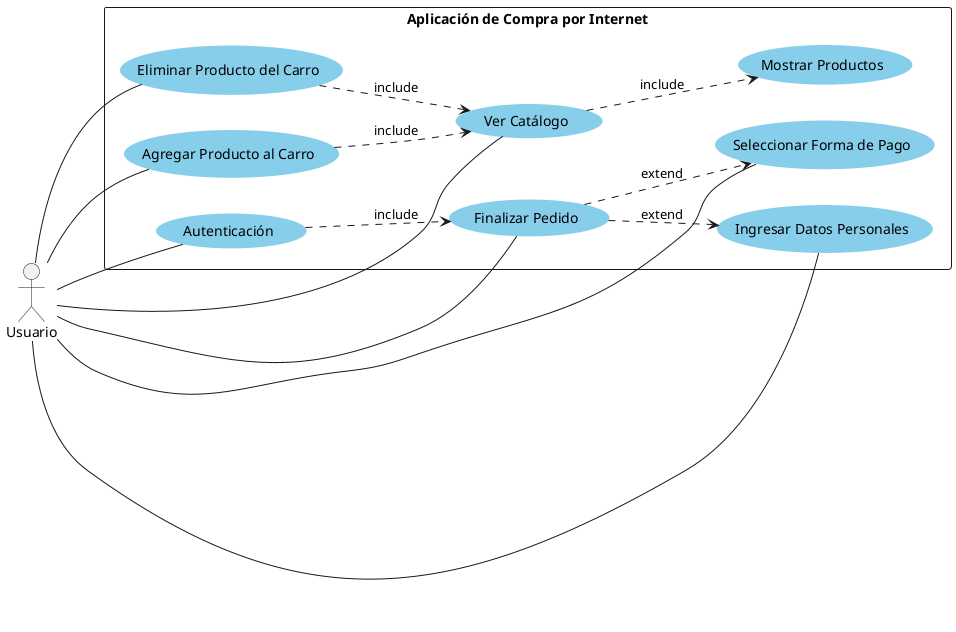 @startuml

left to right direction
actor Usuario as U
rectangle "Aplicación de Compra por Internet" {
  U -- (Autenticación)
  U -- (Ver Catálogo)
  U -- (Agregar Producto al Carro)
  U -- (Eliminar Producto del Carro)
  U -- (Finalizar Pedido)
  U -- (Ingresar Datos Personales)
  U -- (Seleccionar Forma de Pago)

  (Ver Catálogo) ..> (Mostrar Productos) : include
  (Agregar Producto al Carro) ..> (Ver Catálogo) : include
  (Eliminar Producto del Carro) ..> (Ver Catálogo) : include
  (Finalizar Pedido) ..> (Ingresar Datos Personales) : extend
  (Finalizar Pedido) ..> (Seleccionar Forma de Pago) : extend
  (Autenticación) ..> (Finalizar Pedido) : include


skinparam usecase {
    BackgroundColor SkyBlue
    BorderColor SkyBlue
}

skinparam include {
    Color Red
    FontColor Red
    LineStyle dashed
}

skinparam extend {
    Color Green
    FontColor Green
    LineStyle da
}
@enduml
